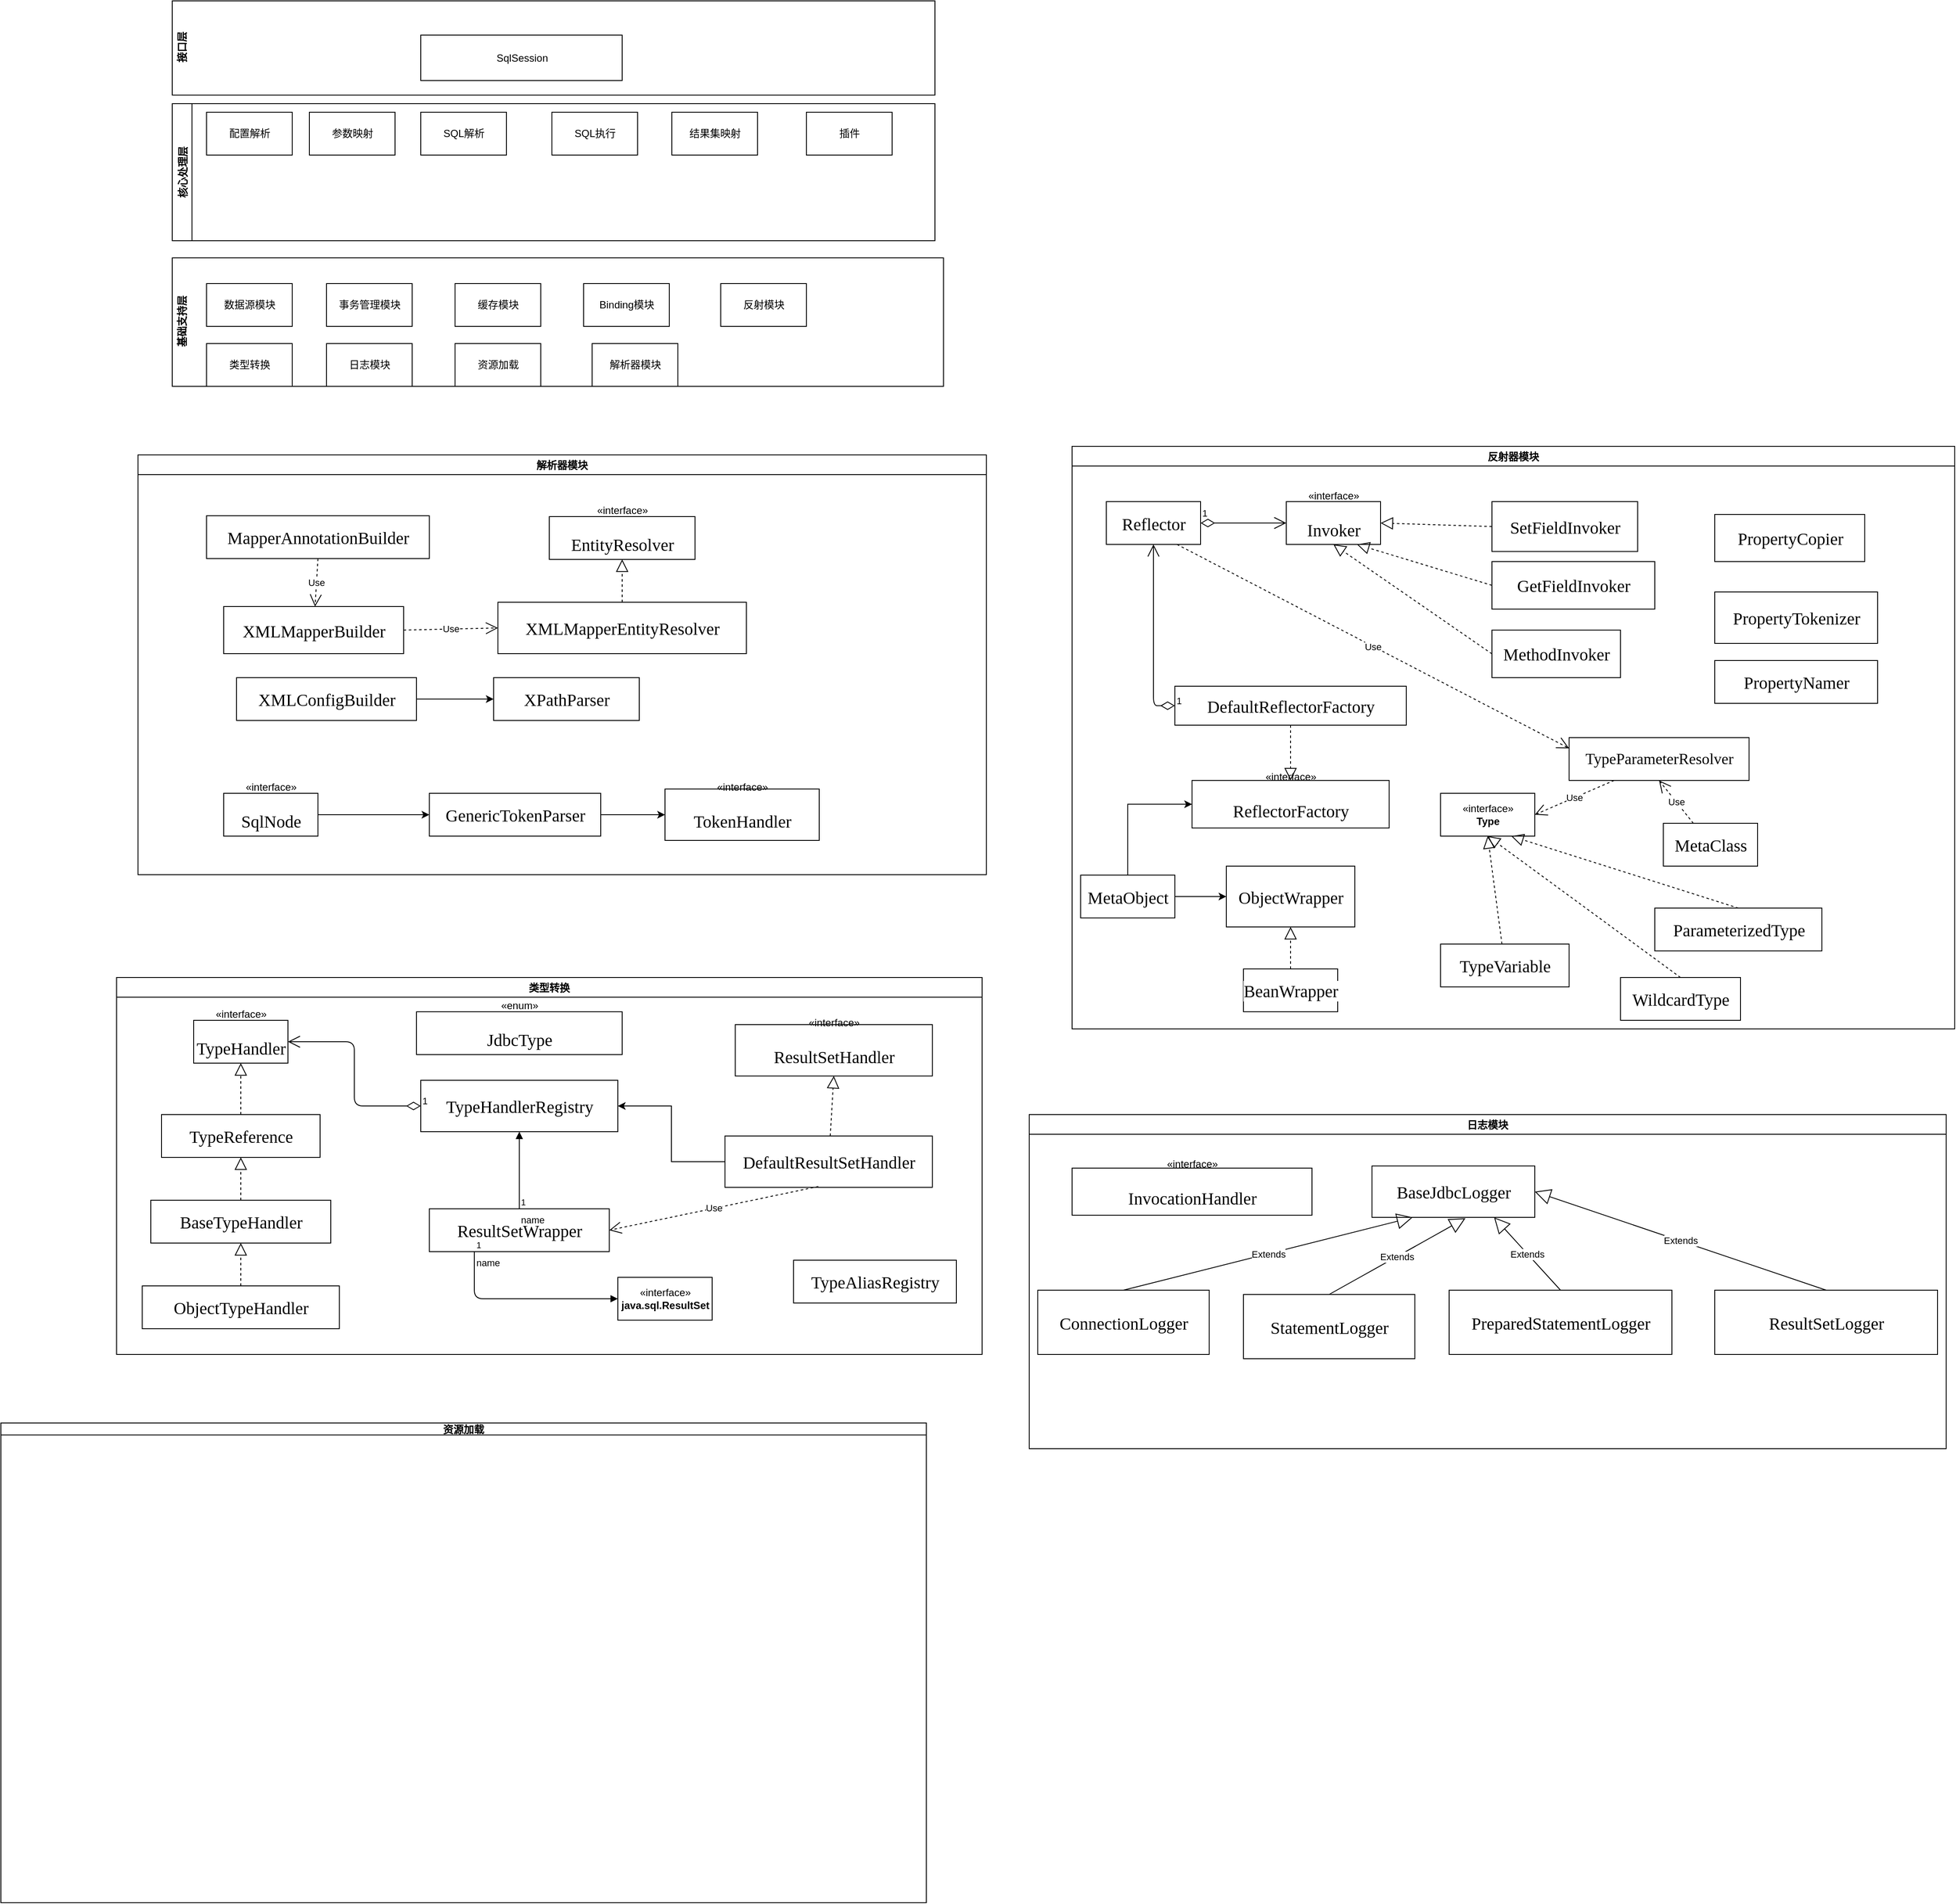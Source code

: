 <mxfile version="12.5.1" type="github">
  <diagram id="NqdyVlGYuGU1DPlqcApG" name="Page-1">
    <mxGraphModel dx="3201" dy="1089" grid="1" gridSize="10" guides="1" tooltips="1" connect="1" arrows="1" fold="1" page="1" pageScale="1" pageWidth="827" pageHeight="1169" math="0" shadow="0">
      <root>
        <mxCell id="0"/>
        <mxCell id="1" parent="0"/>
        <mxCell id="Ca9ZKJGd3RS6ejhv2K8J-3" value="接口层" style="swimlane;html=1;horizontal=0;swimlaneLine=0;" vertex="1" parent="1">
          <mxGeometry y="20" width="890" height="110" as="geometry"/>
        </mxCell>
        <mxCell id="Ca9ZKJGd3RS6ejhv2K8J-18" value="SqlSession" style="html=1;dashed=0;whitespace=wrap;" vertex="1" parent="Ca9ZKJGd3RS6ejhv2K8J-3">
          <mxGeometry x="290" y="40" width="235" height="53" as="geometry"/>
        </mxCell>
        <mxCell id="Ca9ZKJGd3RS6ejhv2K8J-6" value="基础支持层" style="swimlane;html=1;horizontal=0;swimlaneLine=0;startSize=23;" vertex="1" parent="1">
          <mxGeometry y="320" width="900" height="150" as="geometry"/>
        </mxCell>
        <mxCell id="Ca9ZKJGd3RS6ejhv2K8J-19" value="数据源模块" style="html=1;dashed=0;whitespace=wrap;" vertex="1" parent="Ca9ZKJGd3RS6ejhv2K8J-6">
          <mxGeometry x="40" y="30" width="100" height="50" as="geometry"/>
        </mxCell>
        <mxCell id="Ca9ZKJGd3RS6ejhv2K8J-20" value="事务管理模块" style="html=1;dashed=0;whitespace=wrap;" vertex="1" parent="Ca9ZKJGd3RS6ejhv2K8J-6">
          <mxGeometry x="180" y="30" width="100" height="50" as="geometry"/>
        </mxCell>
        <mxCell id="Ca9ZKJGd3RS6ejhv2K8J-21" value="缓存模块" style="html=1;dashed=0;whitespace=wrap;" vertex="1" parent="Ca9ZKJGd3RS6ejhv2K8J-6">
          <mxGeometry x="330" y="30" width="100" height="50" as="geometry"/>
        </mxCell>
        <mxCell id="Ca9ZKJGd3RS6ejhv2K8J-22" value="Binding模块" style="html=1;dashed=0;whitespace=wrap;" vertex="1" parent="Ca9ZKJGd3RS6ejhv2K8J-6">
          <mxGeometry x="480" y="30" width="100" height="50" as="geometry"/>
        </mxCell>
        <mxCell id="Ca9ZKJGd3RS6ejhv2K8J-23" value="反射模块" style="html=1;dashed=0;whitespace=wrap;" vertex="1" parent="Ca9ZKJGd3RS6ejhv2K8J-6">
          <mxGeometry x="640" y="30" width="100" height="50" as="geometry"/>
        </mxCell>
        <mxCell id="Ca9ZKJGd3RS6ejhv2K8J-24" value="类型转换" style="html=1;dashed=0;whitespace=wrap;" vertex="1" parent="Ca9ZKJGd3RS6ejhv2K8J-6">
          <mxGeometry x="40" y="100" width="100" height="50" as="geometry"/>
        </mxCell>
        <mxCell id="Ca9ZKJGd3RS6ejhv2K8J-25" value="日志模块" style="html=1;dashed=0;whitespace=wrap;" vertex="1" parent="Ca9ZKJGd3RS6ejhv2K8J-6">
          <mxGeometry x="180" y="100" width="100" height="50" as="geometry"/>
        </mxCell>
        <mxCell id="Ca9ZKJGd3RS6ejhv2K8J-26" value="资源加载" style="html=1;dashed=0;whitespace=wrap;" vertex="1" parent="Ca9ZKJGd3RS6ejhv2K8J-6">
          <mxGeometry x="330" y="100" width="100" height="50" as="geometry"/>
        </mxCell>
        <mxCell id="Ca9ZKJGd3RS6ejhv2K8J-27" value="解析器模块" style="html=1;dashed=0;whitespace=wrap;" vertex="1" parent="Ca9ZKJGd3RS6ejhv2K8J-6">
          <mxGeometry x="490" y="100" width="100" height="50" as="geometry"/>
        </mxCell>
        <mxCell id="Ca9ZKJGd3RS6ejhv2K8J-4" value="核心处理层" style="swimlane;startSize=23;horizontal=0;" vertex="1" parent="1">
          <mxGeometry y="140" width="890" height="160" as="geometry"/>
        </mxCell>
        <mxCell id="Ca9ZKJGd3RS6ejhv2K8J-10" value="配置解析" style="html=1;dashed=0;whitespace=wrap;" vertex="1" parent="Ca9ZKJGd3RS6ejhv2K8J-4">
          <mxGeometry x="40" y="10" width="100" height="50" as="geometry"/>
        </mxCell>
        <mxCell id="Ca9ZKJGd3RS6ejhv2K8J-11" value="参数映射" style="html=1;dashed=0;whitespace=wrap;" vertex="1" parent="Ca9ZKJGd3RS6ejhv2K8J-4">
          <mxGeometry x="160" y="10" width="100" height="50" as="geometry"/>
        </mxCell>
        <mxCell id="Ca9ZKJGd3RS6ejhv2K8J-14" value="SQL解析" style="html=1;dashed=0;whitespace=wrap;" vertex="1" parent="Ca9ZKJGd3RS6ejhv2K8J-4">
          <mxGeometry x="290" y="10" width="100" height="50" as="geometry"/>
        </mxCell>
        <mxCell id="Ca9ZKJGd3RS6ejhv2K8J-15" value="SQL执行" style="html=1;dashed=0;whitespace=wrap;" vertex="1" parent="Ca9ZKJGd3RS6ejhv2K8J-4">
          <mxGeometry x="443" y="10" width="100" height="50" as="geometry"/>
        </mxCell>
        <mxCell id="Ca9ZKJGd3RS6ejhv2K8J-16" value="结果集映射" style="html=1;dashed=0;whitespace=wrap;" vertex="1" parent="Ca9ZKJGd3RS6ejhv2K8J-4">
          <mxGeometry x="583" y="10" width="100" height="50" as="geometry"/>
        </mxCell>
        <mxCell id="Ca9ZKJGd3RS6ejhv2K8J-17" value="插件" style="html=1;dashed=0;whitespace=wrap;" vertex="1" parent="Ca9ZKJGd3RS6ejhv2K8J-4">
          <mxGeometry x="740" y="10" width="100" height="50" as="geometry"/>
        </mxCell>
        <mxCell id="Ca9ZKJGd3RS6ejhv2K8J-35" value="解析器模块" style="swimlane;" vertex="1" parent="1">
          <mxGeometry x="-40" y="550" width="990" height="490" as="geometry"/>
        </mxCell>
        <mxCell id="Ca9ZKJGd3RS6ejhv2K8J-28" value="&lt;pre style=&quot;background-color: rgb(255 , 255 , 255) ; font-family: &amp;#34;consolas&amp;#34; ; font-size: 15pt&quot;&gt;XMLMapperEntityResolver&lt;/pre&gt;" style="html=1;" vertex="1" parent="Ca9ZKJGd3RS6ejhv2K8J-35">
          <mxGeometry x="420" y="172" width="290" height="60" as="geometry"/>
        </mxCell>
        <mxCell id="Ca9ZKJGd3RS6ejhv2K8J-29" value="«interface»&lt;br&gt;&lt;pre style=&quot;background-color: rgb(255 , 255 , 255) ; font-family: &amp;#34;consolas&amp;#34; ; font-size: 15pt&quot;&gt;EntityResolver&lt;/pre&gt;" style="html=1;" vertex="1" parent="Ca9ZKJGd3RS6ejhv2K8J-35">
          <mxGeometry x="480" y="72" width="170" height="50" as="geometry"/>
        </mxCell>
        <mxCell id="Ca9ZKJGd3RS6ejhv2K8J-30" value="" style="endArrow=block;dashed=1;endFill=0;endSize=12;html=1;entryX=0.5;entryY=1;entryDx=0;entryDy=0;" edge="1" parent="Ca9ZKJGd3RS6ejhv2K8J-35" source="Ca9ZKJGd3RS6ejhv2K8J-28" target="Ca9ZKJGd3RS6ejhv2K8J-29">
          <mxGeometry width="160" relative="1" as="geometry">
            <mxPoint x="340" y="312" as="sourcePoint"/>
            <mxPoint x="500" y="312" as="targetPoint"/>
          </mxGeometry>
        </mxCell>
        <mxCell id="Ca9ZKJGd3RS6ejhv2K8J-31" value="&lt;pre style=&quot;background-color: rgb(255 , 255 , 255) ; font-family: &amp;#34;consolas&amp;#34; ; font-size: 15pt&quot;&gt;XMLMapperBuilder&lt;/pre&gt;" style="html=1;" vertex="1" parent="Ca9ZKJGd3RS6ejhv2K8J-35">
          <mxGeometry x="100" y="177" width="210" height="55" as="geometry"/>
        </mxCell>
        <mxCell id="Ca9ZKJGd3RS6ejhv2K8J-32" value="Use" style="endArrow=open;endSize=12;dashed=1;html=1;entryX=0;entryY=0.5;entryDx=0;entryDy=0;exitX=1;exitY=0.5;exitDx=0;exitDy=0;" edge="1" parent="Ca9ZKJGd3RS6ejhv2K8J-35" source="Ca9ZKJGd3RS6ejhv2K8J-31" target="Ca9ZKJGd3RS6ejhv2K8J-28">
          <mxGeometry width="160" relative="1" as="geometry">
            <mxPoint x="310" y="322" as="sourcePoint"/>
            <mxPoint x="470" y="322" as="targetPoint"/>
          </mxGeometry>
        </mxCell>
        <mxCell id="Ca9ZKJGd3RS6ejhv2K8J-33" value="&lt;pre style=&quot;background-color: rgb(255 , 255 , 255) ; font-family: &amp;#34;consolas&amp;#34; ; font-size: 15pt&quot;&gt;MapperAnnotationBuilder&lt;/pre&gt;" style="html=1;" vertex="1" parent="Ca9ZKJGd3RS6ejhv2K8J-35">
          <mxGeometry x="80" y="71" width="260" height="50" as="geometry"/>
        </mxCell>
        <mxCell id="Ca9ZKJGd3RS6ejhv2K8J-34" value="Use" style="endArrow=open;endSize=12;dashed=1;html=1;exitX=0.5;exitY=1;exitDx=0;exitDy=0;" edge="1" parent="Ca9ZKJGd3RS6ejhv2K8J-35" source="Ca9ZKJGd3RS6ejhv2K8J-33" target="Ca9ZKJGd3RS6ejhv2K8J-31">
          <mxGeometry width="160" relative="1" as="geometry">
            <mxPoint x="-30" y="322" as="sourcePoint"/>
            <mxPoint x="130" y="322" as="targetPoint"/>
          </mxGeometry>
        </mxCell>
        <mxCell id="Ca9ZKJGd3RS6ejhv2K8J-39" style="edgeStyle=orthogonalEdgeStyle;rounded=0;orthogonalLoop=1;jettySize=auto;html=1;exitX=1;exitY=0.5;exitDx=0;exitDy=0;" edge="1" parent="Ca9ZKJGd3RS6ejhv2K8J-35" source="Ca9ZKJGd3RS6ejhv2K8J-36" target="Ca9ZKJGd3RS6ejhv2K8J-38">
          <mxGeometry relative="1" as="geometry"/>
        </mxCell>
        <mxCell id="Ca9ZKJGd3RS6ejhv2K8J-36" value="&lt;pre style=&quot;background-color: rgb(255 , 255 , 255) ; font-family: &amp;#34;consolas&amp;#34; ; font-size: 15pt&quot;&gt;XMLConfigBuilder&lt;/pre&gt;" style="html=1;" vertex="1" parent="Ca9ZKJGd3RS6ejhv2K8J-35">
          <mxGeometry x="115" y="260" width="210" height="50" as="geometry"/>
        </mxCell>
        <mxCell id="Ca9ZKJGd3RS6ejhv2K8J-38" value="&lt;pre style=&quot;background-color: rgb(255 , 255 , 255) ; font-family: &amp;#34;consolas&amp;#34; ; font-size: 15pt&quot;&gt;XPathParser&lt;/pre&gt;" style="html=1;" vertex="1" parent="Ca9ZKJGd3RS6ejhv2K8J-35">
          <mxGeometry x="415" y="260" width="170" height="50" as="geometry"/>
        </mxCell>
        <mxCell id="Ca9ZKJGd3RS6ejhv2K8J-40" value="«interface»&lt;br&gt;&lt;pre style=&quot;background-color: rgb(255 , 255 , 255) ; font-family: &amp;#34;consolas&amp;#34; ; font-size: 15pt&quot;&gt;TokenHandler&lt;/pre&gt;" style="html=1;" vertex="1" parent="Ca9ZKJGd3RS6ejhv2K8J-35">
          <mxGeometry x="615" y="390" width="180" height="60" as="geometry"/>
        </mxCell>
        <mxCell id="Ca9ZKJGd3RS6ejhv2K8J-42" style="edgeStyle=orthogonalEdgeStyle;rounded=0;orthogonalLoop=1;jettySize=auto;html=1;exitX=1;exitY=0.5;exitDx=0;exitDy=0;" edge="1" parent="Ca9ZKJGd3RS6ejhv2K8J-35" source="Ca9ZKJGd3RS6ejhv2K8J-41" target="Ca9ZKJGd3RS6ejhv2K8J-40">
          <mxGeometry relative="1" as="geometry"/>
        </mxCell>
        <mxCell id="Ca9ZKJGd3RS6ejhv2K8J-41" value="&lt;pre style=&quot;background-color: rgb(255 , 255 , 255) ; font-family: &amp;#34;consolas&amp;#34; ; font-size: 15pt&quot;&gt;GenericTokenParser&lt;/pre&gt;" style="html=1;" vertex="1" parent="Ca9ZKJGd3RS6ejhv2K8J-35">
          <mxGeometry x="340" y="395" width="200" height="50" as="geometry"/>
        </mxCell>
        <mxCell id="Ca9ZKJGd3RS6ejhv2K8J-46" style="edgeStyle=orthogonalEdgeStyle;rounded=0;orthogonalLoop=1;jettySize=auto;html=1;entryX=0;entryY=0.5;entryDx=0;entryDy=0;" edge="1" parent="Ca9ZKJGd3RS6ejhv2K8J-35" source="Ca9ZKJGd3RS6ejhv2K8J-43" target="Ca9ZKJGd3RS6ejhv2K8J-41">
          <mxGeometry relative="1" as="geometry"/>
        </mxCell>
        <mxCell id="Ca9ZKJGd3RS6ejhv2K8J-43" value="«interface»&lt;br&gt;&lt;pre style=&quot;background-color: rgb(255 , 255 , 255) ; font-family: &amp;#34;consolas&amp;#34; ; font-size: 15pt&quot;&gt;SqlNode&lt;/pre&gt;" style="html=1;" vertex="1" parent="Ca9ZKJGd3RS6ejhv2K8J-35">
          <mxGeometry x="100" y="395" width="110" height="50" as="geometry"/>
        </mxCell>
        <mxCell id="Ca9ZKJGd3RS6ejhv2K8J-47" value="反射器模块" style="swimlane;" vertex="1" parent="1">
          <mxGeometry x="1050" y="540" width="1030" height="680" as="geometry"/>
        </mxCell>
        <mxCell id="Ca9ZKJGd3RS6ejhv2K8J-48" value="&lt;pre style=&quot;background-color: rgb(255 , 255 , 255) ; font-family: &amp;#34;consolas&amp;#34; ; font-size: 15pt&quot;&gt;Reflector&lt;/pre&gt;" style="html=1;" vertex="1" parent="Ca9ZKJGd3RS6ejhv2K8J-47">
          <mxGeometry x="40" y="64.5" width="110" height="50" as="geometry"/>
        </mxCell>
        <mxCell id="Ca9ZKJGd3RS6ejhv2K8J-49" value="«interface»&lt;br&gt;&lt;pre style=&quot;background-color: rgb(255 , 255 , 255) ; font-family: &amp;#34;consolas&amp;#34; ; font-size: 15pt&quot;&gt;Invoker&lt;/pre&gt;" style="html=1;" vertex="1" parent="Ca9ZKJGd3RS6ejhv2K8J-47">
          <mxGeometry x="250" y="64.5" width="110" height="50" as="geometry"/>
        </mxCell>
        <mxCell id="Ca9ZKJGd3RS6ejhv2K8J-50" value="1" style="endArrow=open;html=1;endSize=12;startArrow=diamondThin;startSize=14;startFill=0;edgeStyle=orthogonalEdgeStyle;align=left;verticalAlign=bottom;exitX=1;exitY=0.5;exitDx=0;exitDy=0;entryX=0;entryY=0.5;entryDx=0;entryDy=0;" edge="1" parent="Ca9ZKJGd3RS6ejhv2K8J-47" source="Ca9ZKJGd3RS6ejhv2K8J-48" target="Ca9ZKJGd3RS6ejhv2K8J-49">
          <mxGeometry x="-1" y="3" relative="1" as="geometry">
            <mxPoint x="120" y="194.5" as="sourcePoint"/>
            <mxPoint x="280" y="194.5" as="targetPoint"/>
          </mxGeometry>
        </mxCell>
        <mxCell id="Ca9ZKJGd3RS6ejhv2K8J-51" value="&lt;pre style=&quot;background-color: rgb(255 , 255 , 255) ; font-family: &amp;#34;consolas&amp;#34; ; font-size: 15pt&quot;&gt;MethodInvoker&lt;/pre&gt;" style="html=1;" vertex="1" parent="Ca9ZKJGd3RS6ejhv2K8J-47">
          <mxGeometry x="490" y="214.5" width="150" height="55.5" as="geometry"/>
        </mxCell>
        <mxCell id="Ca9ZKJGd3RS6ejhv2K8J-52" value="&lt;pre style=&quot;background-color: rgb(255 , 255 , 255) ; font-family: &amp;#34;consolas&amp;#34; ; font-size: 15pt&quot;&gt;GetFieldInvoker&lt;/pre&gt;" style="html=1;" vertex="1" parent="Ca9ZKJGd3RS6ejhv2K8J-47">
          <mxGeometry x="490" y="134.5" width="190" height="55.5" as="geometry"/>
        </mxCell>
        <mxCell id="Ca9ZKJGd3RS6ejhv2K8J-53" value="" style="endArrow=block;dashed=1;endFill=0;endSize=12;html=1;entryX=0.5;entryY=1;entryDx=0;entryDy=0;exitX=0;exitY=0.5;exitDx=0;exitDy=0;" edge="1" parent="Ca9ZKJGd3RS6ejhv2K8J-47" source="Ca9ZKJGd3RS6ejhv2K8J-51" target="Ca9ZKJGd3RS6ejhv2K8J-49">
          <mxGeometry width="160" relative="1" as="geometry">
            <mxPoint x="90" y="274.5" as="sourcePoint"/>
            <mxPoint x="250" y="274.5" as="targetPoint"/>
          </mxGeometry>
        </mxCell>
        <mxCell id="Ca9ZKJGd3RS6ejhv2K8J-55" value="&lt;pre style=&quot;background-color: rgb(255 , 255 , 255) ; font-family: &amp;#34;consolas&amp;#34; ; font-size: 15pt&quot;&gt;&lt;pre style=&quot;font-family: &amp;#34;consolas&amp;#34; ; font-size: 15pt&quot;&gt;SetFieldInvoker&lt;/pre&gt;&lt;/pre&gt;" style="html=1;" vertex="1" parent="Ca9ZKJGd3RS6ejhv2K8J-47">
          <mxGeometry x="490" y="64.5" width="170" height="58.25" as="geometry"/>
        </mxCell>
        <mxCell id="Ca9ZKJGd3RS6ejhv2K8J-57" value="" style="endArrow=block;dashed=1;endFill=0;endSize=12;html=1;entryX=1;entryY=0.5;entryDx=0;entryDy=0;exitX=0;exitY=0.5;exitDx=0;exitDy=0;" edge="1" parent="Ca9ZKJGd3RS6ejhv2K8J-47" source="Ca9ZKJGd3RS6ejhv2K8J-55" target="Ca9ZKJGd3RS6ejhv2K8J-49">
          <mxGeometry width="160" relative="1" as="geometry">
            <mxPoint x="150" y="364.5" as="sourcePoint"/>
            <mxPoint x="310" y="364.5" as="targetPoint"/>
          </mxGeometry>
        </mxCell>
        <mxCell id="Ca9ZKJGd3RS6ejhv2K8J-58" value="" style="endArrow=block;dashed=1;endFill=0;endSize=12;html=1;entryX=0.75;entryY=1;entryDx=0;entryDy=0;exitX=0;exitY=0.5;exitDx=0;exitDy=0;" edge="1" parent="Ca9ZKJGd3RS6ejhv2K8J-47" source="Ca9ZKJGd3RS6ejhv2K8J-52" target="Ca9ZKJGd3RS6ejhv2K8J-49">
          <mxGeometry width="160" relative="1" as="geometry">
            <mxPoint x="360" y="324.5" as="sourcePoint"/>
            <mxPoint x="520" y="324.5" as="targetPoint"/>
          </mxGeometry>
        </mxCell>
        <mxCell id="Ca9ZKJGd3RS6ejhv2K8J-60" value="«interface»&lt;br&gt;&lt;pre style=&quot;background-color: rgb(255 , 255 , 255) ; font-family: &amp;#34;consolas&amp;#34; ; font-size: 15pt&quot;&gt;ReflectorFactory&lt;/pre&gt;" style="html=1;" vertex="1" parent="Ca9ZKJGd3RS6ejhv2K8J-47">
          <mxGeometry x="140" y="390" width="230" height="55.5" as="geometry"/>
        </mxCell>
        <mxCell id="Ca9ZKJGd3RS6ejhv2K8J-59" value="&lt;pre style=&quot;background-color: rgb(255 , 255 , 255) ; font-family: &amp;#34;consolas&amp;#34; ; font-size: 15pt&quot;&gt;DefaultReflectorFactory&lt;/pre&gt;" style="html=1;" vertex="1" parent="Ca9ZKJGd3RS6ejhv2K8J-47">
          <mxGeometry x="120" y="280" width="270" height="45.5" as="geometry"/>
        </mxCell>
        <mxCell id="Ca9ZKJGd3RS6ejhv2K8J-61" value="" style="endArrow=block;dashed=1;endFill=0;endSize=12;html=1;entryX=0.5;entryY=0;entryDx=0;entryDy=0;" edge="1" parent="Ca9ZKJGd3RS6ejhv2K8J-47" source="Ca9ZKJGd3RS6ejhv2K8J-59" target="Ca9ZKJGd3RS6ejhv2K8J-60">
          <mxGeometry width="160" relative="1" as="geometry">
            <mxPoint x="205" y="520" as="sourcePoint"/>
            <mxPoint x="255" y="390" as="targetPoint"/>
          </mxGeometry>
        </mxCell>
        <mxCell id="Ca9ZKJGd3RS6ejhv2K8J-64" value="&lt;pre style=&quot;background-color: rgb(255 , 255 , 255) ; font-family: &amp;#34;consolas&amp;#34; ; font-size: 13.5pt&quot;&gt;TypeParameterResolver&lt;/pre&gt;" style="html=1;" vertex="1" parent="Ca9ZKJGd3RS6ejhv2K8J-47">
          <mxGeometry x="580" y="340" width="210" height="50" as="geometry"/>
        </mxCell>
        <mxCell id="Ca9ZKJGd3RS6ejhv2K8J-65" value="&lt;pre style=&quot;background-color: rgb(255 , 255 , 255) ; font-family: &amp;#34;consolas&amp;#34; ; font-size: 15pt&quot;&gt;MetaClass&lt;/pre&gt;" style="html=1;" vertex="1" parent="Ca9ZKJGd3RS6ejhv2K8J-47">
          <mxGeometry x="690" y="440" width="110" height="50" as="geometry"/>
        </mxCell>
        <mxCell id="Ca9ZKJGd3RS6ejhv2K8J-66" value="Use" style="endArrow=open;endSize=12;dashed=1;html=1;entryX=0.5;entryY=1;entryDx=0;entryDy=0;" edge="1" parent="Ca9ZKJGd3RS6ejhv2K8J-47" source="Ca9ZKJGd3RS6ejhv2K8J-65" target="Ca9ZKJGd3RS6ejhv2K8J-64">
          <mxGeometry width="160" relative="1" as="geometry">
            <mxPoint x="410" y="590" as="sourcePoint"/>
            <mxPoint x="570" y="590" as="targetPoint"/>
          </mxGeometry>
        </mxCell>
        <mxCell id="Ca9ZKJGd3RS6ejhv2K8J-68" value="Use" style="endArrow=open;endSize=12;dashed=1;html=1;exitX=0.75;exitY=1;exitDx=0;exitDy=0;entryX=0;entryY=0.25;entryDx=0;entryDy=0;" edge="1" parent="Ca9ZKJGd3RS6ejhv2K8J-47" source="Ca9ZKJGd3RS6ejhv2K8J-48" target="Ca9ZKJGd3RS6ejhv2K8J-64">
          <mxGeometry width="160" relative="1" as="geometry">
            <mxPoint x="180" y="210" as="sourcePoint"/>
            <mxPoint x="340" y="210" as="targetPoint"/>
          </mxGeometry>
        </mxCell>
        <mxCell id="Ca9ZKJGd3RS6ejhv2K8J-69" value="1" style="endArrow=open;html=1;endSize=12;startArrow=diamondThin;startSize=14;startFill=0;edgeStyle=orthogonalEdgeStyle;align=left;verticalAlign=bottom;exitX=0;exitY=0.5;exitDx=0;exitDy=0;" edge="1" parent="Ca9ZKJGd3RS6ejhv2K8J-47" source="Ca9ZKJGd3RS6ejhv2K8J-59" target="Ca9ZKJGd3RS6ejhv2K8J-48">
          <mxGeometry x="-1" y="3" relative="1" as="geometry">
            <mxPoint x="10" y="490" as="sourcePoint"/>
            <mxPoint x="170" y="490" as="targetPoint"/>
          </mxGeometry>
        </mxCell>
        <mxCell id="Ca9ZKJGd3RS6ejhv2K8J-71" value="«interface»&lt;br&gt;&lt;b&gt;Type&lt;/b&gt;" style="html=1;" vertex="1" parent="Ca9ZKJGd3RS6ejhv2K8J-47">
          <mxGeometry x="430" y="405" width="110" height="50" as="geometry"/>
        </mxCell>
        <mxCell id="Ca9ZKJGd3RS6ejhv2K8J-72" value="&lt;pre style=&quot;background-color: rgb(255 , 255 , 255) ; font-family: &amp;#34;consolas&amp;#34; ; font-size: 15pt&quot;&gt;WildcardType&lt;/pre&gt;" style="html=1;" vertex="1" parent="Ca9ZKJGd3RS6ejhv2K8J-47">
          <mxGeometry x="640" y="620" width="140" height="50" as="geometry"/>
        </mxCell>
        <mxCell id="Ca9ZKJGd3RS6ejhv2K8J-73" value="&lt;pre style=&quot;background-color: rgb(255 , 255 , 255) ; font-family: &amp;#34;consolas&amp;#34; ; font-size: 15pt&quot;&gt;TypeVariable&lt;/pre&gt;" style="html=1;" vertex="1" parent="Ca9ZKJGd3RS6ejhv2K8J-47">
          <mxGeometry x="430" y="581" width="150" height="50" as="geometry"/>
        </mxCell>
        <mxCell id="Ca9ZKJGd3RS6ejhv2K8J-74" value="&lt;pre style=&quot;background-color: rgb(255 , 255 , 255) ; font-family: &amp;#34;consolas&amp;#34; ; font-size: 15pt&quot;&gt;&lt;pre style=&quot;font-family: &amp;#34;consolas&amp;#34; ; font-size: 15pt&quot;&gt;ParameterizedType&lt;/pre&gt;&lt;/pre&gt;" style="html=1;" vertex="1" parent="Ca9ZKJGd3RS6ejhv2K8J-47">
          <mxGeometry x="680" y="539" width="195" height="50" as="geometry"/>
        </mxCell>
        <mxCell id="Ca9ZKJGd3RS6ejhv2K8J-75" value="" style="endArrow=block;dashed=1;endFill=0;endSize=12;html=1;entryX=0.5;entryY=1;entryDx=0;entryDy=0;exitX=0.5;exitY=0;exitDx=0;exitDy=0;" edge="1" parent="Ca9ZKJGd3RS6ejhv2K8J-47" source="Ca9ZKJGd3RS6ejhv2K8J-72" target="Ca9ZKJGd3RS6ejhv2K8J-71">
          <mxGeometry width="160" relative="1" as="geometry">
            <mxPoint x="110" y="640" as="sourcePoint"/>
            <mxPoint x="270" y="640" as="targetPoint"/>
          </mxGeometry>
        </mxCell>
        <mxCell id="Ca9ZKJGd3RS6ejhv2K8J-76" value="" style="endArrow=block;dashed=1;endFill=0;endSize=12;html=1;entryX=0.5;entryY=1;entryDx=0;entryDy=0;" edge="1" parent="Ca9ZKJGd3RS6ejhv2K8J-47" source="Ca9ZKJGd3RS6ejhv2K8J-73" target="Ca9ZKJGd3RS6ejhv2K8J-71">
          <mxGeometry width="160" relative="1" as="geometry">
            <mxPoint x="120" y="700" as="sourcePoint"/>
            <mxPoint x="280" y="700" as="targetPoint"/>
          </mxGeometry>
        </mxCell>
        <mxCell id="Ca9ZKJGd3RS6ejhv2K8J-77" value="" style="endArrow=block;dashed=1;endFill=0;endSize=12;html=1;entryX=0.75;entryY=1;entryDx=0;entryDy=0;exitX=0.5;exitY=0;exitDx=0;exitDy=0;" edge="1" parent="Ca9ZKJGd3RS6ejhv2K8J-47" source="Ca9ZKJGd3RS6ejhv2K8J-74" target="Ca9ZKJGd3RS6ejhv2K8J-71">
          <mxGeometry width="160" relative="1" as="geometry">
            <mxPoint x="500" y="700" as="sourcePoint"/>
            <mxPoint x="660" y="700" as="targetPoint"/>
          </mxGeometry>
        </mxCell>
        <mxCell id="Ca9ZKJGd3RS6ejhv2K8J-79" value="Use" style="endArrow=open;endSize=12;dashed=1;html=1;entryX=1;entryY=0.5;entryDx=0;entryDy=0;exitX=0.25;exitY=1;exitDx=0;exitDy=0;" edge="1" parent="Ca9ZKJGd3RS6ejhv2K8J-47" source="Ca9ZKJGd3RS6ejhv2K8J-64" target="Ca9ZKJGd3RS6ejhv2K8J-71">
          <mxGeometry width="160" relative="1" as="geometry">
            <mxPoint x="390" y="620" as="sourcePoint"/>
            <mxPoint x="550" y="620" as="targetPoint"/>
          </mxGeometry>
        </mxCell>
        <mxCell id="Ca9ZKJGd3RS6ejhv2K8J-81" value="&lt;pre style=&quot;background-color: rgb(255 , 255 , 255) ; font-family: &amp;#34;consolas&amp;#34; ; font-size: 15pt&quot;&gt;ObjectWrapper&lt;/pre&gt;" style="html=1;" vertex="1" parent="Ca9ZKJGd3RS6ejhv2K8J-47">
          <mxGeometry x="180" y="490" width="150" height="71" as="geometry"/>
        </mxCell>
        <mxCell id="Ca9ZKJGd3RS6ejhv2K8J-84" style="edgeStyle=orthogonalEdgeStyle;rounded=0;orthogonalLoop=1;jettySize=auto;html=1;exitX=0.5;exitY=0;exitDx=0;exitDy=0;entryX=0;entryY=0.5;entryDx=0;entryDy=0;" edge="1" parent="Ca9ZKJGd3RS6ejhv2K8J-47" source="Ca9ZKJGd3RS6ejhv2K8J-80" target="Ca9ZKJGd3RS6ejhv2K8J-60">
          <mxGeometry relative="1" as="geometry"/>
        </mxCell>
        <mxCell id="Ca9ZKJGd3RS6ejhv2K8J-85" style="edgeStyle=orthogonalEdgeStyle;rounded=0;orthogonalLoop=1;jettySize=auto;html=1;exitX=1;exitY=0.5;exitDx=0;exitDy=0;" edge="1" parent="Ca9ZKJGd3RS6ejhv2K8J-47" source="Ca9ZKJGd3RS6ejhv2K8J-80" target="Ca9ZKJGd3RS6ejhv2K8J-81">
          <mxGeometry relative="1" as="geometry"/>
        </mxCell>
        <mxCell id="Ca9ZKJGd3RS6ejhv2K8J-80" value="&lt;pre style=&quot;background-color: rgb(255 , 255 , 255) ; font-family: &amp;#34;consolas&amp;#34; ; font-size: 15pt&quot;&gt;MetaObject&lt;/pre&gt;" style="html=1;" vertex="1" parent="Ca9ZKJGd3RS6ejhv2K8J-47">
          <mxGeometry x="10" y="500.5" width="110" height="50" as="geometry"/>
        </mxCell>
        <mxCell id="Ca9ZKJGd3RS6ejhv2K8J-86" value="&lt;pre style=&quot;background-color: rgb(255 , 255 , 255) ; font-family: &amp;#34;consolas&amp;#34; ; font-size: 15pt&quot;&gt;BeanWrapper&lt;/pre&gt;" style="html=1;" vertex="1" parent="Ca9ZKJGd3RS6ejhv2K8J-47">
          <mxGeometry x="200" y="610" width="110" height="50" as="geometry"/>
        </mxCell>
        <mxCell id="Ca9ZKJGd3RS6ejhv2K8J-88" value="" style="endArrow=block;dashed=1;endFill=0;endSize=12;html=1;entryX=0.5;entryY=1;entryDx=0;entryDy=0;exitX=0.5;exitY=0;exitDx=0;exitDy=0;" edge="1" parent="Ca9ZKJGd3RS6ejhv2K8J-47" source="Ca9ZKJGd3RS6ejhv2K8J-86" target="Ca9ZKJGd3RS6ejhv2K8J-81">
          <mxGeometry width="160" relative="1" as="geometry">
            <mxPoint x="40" y="750" as="sourcePoint"/>
            <mxPoint x="200" y="750" as="targetPoint"/>
          </mxGeometry>
        </mxCell>
        <mxCell id="Ca9ZKJGd3RS6ejhv2K8J-89" value="&lt;pre style=&quot;background-color: rgb(255 , 255 , 255) ; font-family: &amp;#34;consolas&amp;#34; ; font-size: 15pt&quot;&gt;PropertyTokenizer&lt;/pre&gt;" style="html=1;" vertex="1" parent="Ca9ZKJGd3RS6ejhv2K8J-47">
          <mxGeometry x="750" y="170" width="190" height="60" as="geometry"/>
        </mxCell>
        <mxCell id="Ca9ZKJGd3RS6ejhv2K8J-90" value="&lt;pre style=&quot;background-color: rgb(255 , 255 , 255) ; font-family: &amp;#34;consolas&amp;#34; ; font-size: 15pt&quot;&gt;PropertyCopier&lt;/pre&gt;" style="html=1;" vertex="1" parent="Ca9ZKJGd3RS6ejhv2K8J-47">
          <mxGeometry x="750" y="79.5" width="175" height="55" as="geometry"/>
        </mxCell>
        <mxCell id="Ca9ZKJGd3RS6ejhv2K8J-91" value="&lt;pre style=&quot;background-color: rgb(255 , 255 , 255) ; font-family: &amp;#34;consolas&amp;#34; ; font-size: 15pt&quot;&gt;PropertyNamer&lt;/pre&gt;" style="html=1;" vertex="1" parent="Ca9ZKJGd3RS6ejhv2K8J-47">
          <mxGeometry x="750" y="250" width="190" height="50" as="geometry"/>
        </mxCell>
        <mxCell id="Ca9ZKJGd3RS6ejhv2K8J-92" value="类型转换" style="swimlane;" vertex="1" parent="1">
          <mxGeometry x="-65" y="1160" width="1010" height="440" as="geometry"/>
        </mxCell>
        <mxCell id="Ca9ZKJGd3RS6ejhv2K8J-93" value="«interface»&lt;br&gt;&lt;pre style=&quot;background-color: rgb(255 , 255 , 255) ; font-family: &amp;#34;consolas&amp;#34; ; font-size: 15pt&quot;&gt;TypeHandler&lt;/pre&gt;" style="html=1;" vertex="1" parent="Ca9ZKJGd3RS6ejhv2K8J-92">
          <mxGeometry x="90" y="50" width="110" height="50" as="geometry"/>
        </mxCell>
        <mxCell id="Ca9ZKJGd3RS6ejhv2K8J-95" value="«enum»&lt;br&gt;&lt;pre style=&quot;background-color: rgb(255 , 255 , 255) ; font-family: &amp;#34;consolas&amp;#34; ; font-size: 15pt&quot;&gt;&lt;pre style=&quot;font-family: &amp;#34;consolas&amp;#34; ; font-size: 15pt&quot;&gt;JdbcType&lt;/pre&gt;&lt;/pre&gt;" style="html=1;" vertex="1" parent="Ca9ZKJGd3RS6ejhv2K8J-92">
          <mxGeometry x="350" y="40" width="240" height="50" as="geometry"/>
        </mxCell>
        <mxCell id="Ca9ZKJGd3RS6ejhv2K8J-96" value="&lt;pre style=&quot;background-color: rgb(255 , 255 , 255) ; font-family: &amp;#34;consolas&amp;#34; ; font-size: 15pt&quot;&gt;&lt;pre style=&quot;font-family: &amp;#34;consolas&amp;#34; ; font-size: 15pt&quot;&gt;ObjectTypeHandler&lt;/pre&gt;&lt;/pre&gt;" style="html=1;" vertex="1" parent="Ca9ZKJGd3RS6ejhv2K8J-92">
          <mxGeometry x="30" y="360" width="230" height="50" as="geometry"/>
        </mxCell>
        <mxCell id="Ca9ZKJGd3RS6ejhv2K8J-97" value="&lt;pre style=&quot;background-color: rgb(255 , 255 , 255) ; font-family: &amp;#34;consolas&amp;#34; ; font-size: 15pt&quot;&gt;TypeReference&lt;/pre&gt;" style="html=1;" vertex="1" parent="Ca9ZKJGd3RS6ejhv2K8J-92">
          <mxGeometry x="52.5" y="160" width="185" height="50" as="geometry"/>
        </mxCell>
        <mxCell id="Ca9ZKJGd3RS6ejhv2K8J-98" value="" style="endArrow=block;dashed=1;endFill=0;endSize=12;html=1;entryX=0.5;entryY=1;entryDx=0;entryDy=0;" edge="1" parent="Ca9ZKJGd3RS6ejhv2K8J-92" source="Ca9ZKJGd3RS6ejhv2K8J-97" target="Ca9ZKJGd3RS6ejhv2K8J-93">
          <mxGeometry width="160" relative="1" as="geometry">
            <mxPoint y="400" as="sourcePoint"/>
            <mxPoint x="160" y="400" as="targetPoint"/>
          </mxGeometry>
        </mxCell>
        <mxCell id="Ca9ZKJGd3RS6ejhv2K8J-99" value="&lt;pre style=&quot;background-color: rgb(255 , 255 , 255) ; font-family: &amp;#34;consolas&amp;#34; ; font-size: 15pt&quot;&gt;BaseTypeHandler&lt;/pre&gt;" style="html=1;" vertex="1" parent="Ca9ZKJGd3RS6ejhv2K8J-92">
          <mxGeometry x="40" y="260" width="210" height="50" as="geometry"/>
        </mxCell>
        <mxCell id="Ca9ZKJGd3RS6ejhv2K8J-100" value="" style="endArrow=block;dashed=1;endFill=0;endSize=12;html=1;" edge="1" parent="Ca9ZKJGd3RS6ejhv2K8J-92" source="Ca9ZKJGd3RS6ejhv2K8J-99" target="Ca9ZKJGd3RS6ejhv2K8J-97">
          <mxGeometry width="160" relative="1" as="geometry">
            <mxPoint x="70" y="450" as="sourcePoint"/>
            <mxPoint x="230" y="450" as="targetPoint"/>
          </mxGeometry>
        </mxCell>
        <mxCell id="Ca9ZKJGd3RS6ejhv2K8J-101" value="" style="endArrow=block;dashed=1;endFill=0;endSize=12;html=1;entryX=0.5;entryY=1;entryDx=0;entryDy=0;" edge="1" parent="Ca9ZKJGd3RS6ejhv2K8J-92" source="Ca9ZKJGd3RS6ejhv2K8J-96" target="Ca9ZKJGd3RS6ejhv2K8J-99">
          <mxGeometry width="160" relative="1" as="geometry">
            <mxPoint x="410" y="400" as="sourcePoint"/>
            <mxPoint x="570" y="400" as="targetPoint"/>
          </mxGeometry>
        </mxCell>
        <mxCell id="Ca9ZKJGd3RS6ejhv2K8J-102" value="&lt;pre style=&quot;background-color: rgb(255 , 255 , 255) ; font-family: &amp;#34;consolas&amp;#34; ; font-size: 15pt&quot;&gt;ResultSetWrapper&lt;/pre&gt;" style="html=1;" vertex="1" parent="Ca9ZKJGd3RS6ejhv2K8J-92">
          <mxGeometry x="365" y="270" width="210" height="50" as="geometry"/>
        </mxCell>
        <mxCell id="Ca9ZKJGd3RS6ejhv2K8J-103" value="&lt;pre style=&quot;background-color: rgb(255 , 255 , 255) ; font-family: &amp;#34;consolas&amp;#34; ; font-size: 15pt&quot;&gt;TypeHandlerRegistry&lt;/pre&gt;" style="html=1;" vertex="1" parent="Ca9ZKJGd3RS6ejhv2K8J-92">
          <mxGeometry x="355" y="120" width="230" height="60" as="geometry"/>
        </mxCell>
        <mxCell id="Ca9ZKJGd3RS6ejhv2K8J-104" value="1" style="endArrow=open;html=1;endSize=12;startArrow=diamondThin;startSize=14;startFill=0;edgeStyle=orthogonalEdgeStyle;align=left;verticalAlign=bottom;entryX=1;entryY=0.5;entryDx=0;entryDy=0;" edge="1" parent="Ca9ZKJGd3RS6ejhv2K8J-92" source="Ca9ZKJGd3RS6ejhv2K8J-103" target="Ca9ZKJGd3RS6ejhv2K8J-93">
          <mxGeometry x="-1" y="3" relative="1" as="geometry">
            <mxPoint x="400" y="270" as="sourcePoint"/>
            <mxPoint x="560" y="270" as="targetPoint"/>
          </mxGeometry>
        </mxCell>
        <mxCell id="Ca9ZKJGd3RS6ejhv2K8J-105" value="«interface»&lt;br&gt;&lt;pre style=&quot;background-color: rgb(255 , 255 , 255) ; font-family: &amp;#34;consolas&amp;#34; ; font-size: 15pt&quot;&gt;ResultSetHandler&lt;/pre&gt;" style="html=1;" vertex="1" parent="Ca9ZKJGd3RS6ejhv2K8J-92">
          <mxGeometry x="722" y="55" width="230" height="60" as="geometry"/>
        </mxCell>
        <mxCell id="Ca9ZKJGd3RS6ejhv2K8J-108" style="edgeStyle=orthogonalEdgeStyle;rounded=0;orthogonalLoop=1;jettySize=auto;html=1;exitX=0;exitY=0.5;exitDx=0;exitDy=0;entryX=1;entryY=0.5;entryDx=0;entryDy=0;" edge="1" parent="Ca9ZKJGd3RS6ejhv2K8J-92" source="Ca9ZKJGd3RS6ejhv2K8J-106" target="Ca9ZKJGd3RS6ejhv2K8J-103">
          <mxGeometry relative="1" as="geometry"/>
        </mxCell>
        <mxCell id="Ca9ZKJGd3RS6ejhv2K8J-106" value="&lt;pre style=&quot;background-color: rgb(255 , 255 , 255) ; font-family: &amp;#34;consolas&amp;#34; ; font-size: 15pt&quot;&gt;DefaultResultSetHandler&lt;/pre&gt;" style="html=1;" vertex="1" parent="Ca9ZKJGd3RS6ejhv2K8J-92">
          <mxGeometry x="710" y="185" width="242" height="60" as="geometry"/>
        </mxCell>
        <mxCell id="Ca9ZKJGd3RS6ejhv2K8J-107" value="" style="endArrow=block;dashed=1;endFill=0;endSize=12;html=1;entryX=0.5;entryY=1;entryDx=0;entryDy=0;" edge="1" parent="Ca9ZKJGd3RS6ejhv2K8J-92" source="Ca9ZKJGd3RS6ejhv2K8J-106" target="Ca9ZKJGd3RS6ejhv2K8J-105">
          <mxGeometry width="160" relative="1" as="geometry">
            <mxPoint x="762" y="305" as="sourcePoint"/>
            <mxPoint x="922" y="305" as="targetPoint"/>
          </mxGeometry>
        </mxCell>
        <mxCell id="Ca9ZKJGd3RS6ejhv2K8J-109" value="Use" style="endArrow=open;endSize=12;dashed=1;html=1;exitX=0.45;exitY=0.983;exitDx=0;exitDy=0;exitPerimeter=0;entryX=1;entryY=0.5;entryDx=0;entryDy=0;" edge="1" parent="Ca9ZKJGd3RS6ejhv2K8J-92" source="Ca9ZKJGd3RS6ejhv2K8J-106" target="Ca9ZKJGd3RS6ejhv2K8J-102">
          <mxGeometry width="160" relative="1" as="geometry">
            <mxPoint x="750" y="370" as="sourcePoint"/>
            <mxPoint x="910" y="370" as="targetPoint"/>
          </mxGeometry>
        </mxCell>
        <mxCell id="Ca9ZKJGd3RS6ejhv2K8J-110" value="«interface»&lt;br&gt;&lt;b&gt;java.sql.ResultSet&lt;/b&gt;" style="html=1;" vertex="1" parent="Ca9ZKJGd3RS6ejhv2K8J-92">
          <mxGeometry x="585" y="350" width="110" height="50" as="geometry"/>
        </mxCell>
        <mxCell id="Ca9ZKJGd3RS6ejhv2K8J-111" value="name" style="endArrow=block;endFill=1;html=1;edgeStyle=orthogonalEdgeStyle;align=left;verticalAlign=top;exitX=0.25;exitY=1;exitDx=0;exitDy=0;entryX=0;entryY=0.5;entryDx=0;entryDy=0;" edge="1" parent="Ca9ZKJGd3RS6ejhv2K8J-92" source="Ca9ZKJGd3RS6ejhv2K8J-102" target="Ca9ZKJGd3RS6ejhv2K8J-110">
          <mxGeometry x="-1" relative="1" as="geometry">
            <mxPoint x="440" y="490" as="sourcePoint"/>
            <mxPoint x="600" y="490" as="targetPoint"/>
          </mxGeometry>
        </mxCell>
        <mxCell id="Ca9ZKJGd3RS6ejhv2K8J-112" value="1" style="resizable=0;html=1;align=left;verticalAlign=bottom;labelBackgroundColor=#ffffff;fontSize=10;" connectable="0" vertex="1" parent="Ca9ZKJGd3RS6ejhv2K8J-111">
          <mxGeometry x="-1" relative="1" as="geometry"/>
        </mxCell>
        <mxCell id="Ca9ZKJGd3RS6ejhv2K8J-113" value="name" style="endArrow=block;endFill=1;html=1;edgeStyle=orthogonalEdgeStyle;align=left;verticalAlign=top;exitX=0.5;exitY=0;exitDx=0;exitDy=0;" edge="1" parent="Ca9ZKJGd3RS6ejhv2K8J-92" source="Ca9ZKJGd3RS6ejhv2K8J-102" target="Ca9ZKJGd3RS6ejhv2K8J-103">
          <mxGeometry x="-1" relative="1" as="geometry">
            <mxPoint x="410" y="450" as="sourcePoint"/>
            <mxPoint x="570" y="450" as="targetPoint"/>
          </mxGeometry>
        </mxCell>
        <mxCell id="Ca9ZKJGd3RS6ejhv2K8J-114" value="1" style="resizable=0;html=1;align=left;verticalAlign=bottom;labelBackgroundColor=#ffffff;fontSize=10;" connectable="0" vertex="1" parent="Ca9ZKJGd3RS6ejhv2K8J-113">
          <mxGeometry x="-1" relative="1" as="geometry"/>
        </mxCell>
        <mxCell id="Ca9ZKJGd3RS6ejhv2K8J-115" value="&lt;pre style=&quot;background-color: rgb(255 , 255 , 255) ; font-family: &amp;#34;consolas&amp;#34; ; font-size: 15pt&quot;&gt;TypeAliasRegistry&lt;/pre&gt;" style="html=1;" vertex="1" parent="Ca9ZKJGd3RS6ejhv2K8J-92">
          <mxGeometry x="790" y="330" width="190" height="50" as="geometry"/>
        </mxCell>
        <mxCell id="Ca9ZKJGd3RS6ejhv2K8J-116" value="日志模块" style="swimlane;" vertex="1" parent="1">
          <mxGeometry x="1000" y="1320" width="1070" height="390" as="geometry"/>
        </mxCell>
        <mxCell id="Ca9ZKJGd3RS6ejhv2K8J-94" value="&lt;pre style=&quot;background-color: rgb(255 , 255 , 255) ; font-family: &amp;#34;consolas&amp;#34; ; font-size: 15pt&quot;&gt;BaseJdbcLogger&lt;/pre&gt;" style="html=1;" vertex="1" parent="Ca9ZKJGd3RS6ejhv2K8J-116">
          <mxGeometry x="400" y="60" width="190" height="60" as="geometry"/>
        </mxCell>
        <mxCell id="Ca9ZKJGd3RS6ejhv2K8J-117" value="&lt;pre style=&quot;background-color: rgb(255 , 255 , 255) ; font-family: &amp;#34;consolas&amp;#34; ; font-size: 15pt&quot;&gt;ConnectionLogger&lt;/pre&gt;" style="html=1;" vertex="1" parent="Ca9ZKJGd3RS6ejhv2K8J-116">
          <mxGeometry x="10" y="205" width="200" height="75" as="geometry"/>
        </mxCell>
        <mxCell id="Ca9ZKJGd3RS6ejhv2K8J-121" value="&lt;pre style=&quot;background-color: rgb(255 , 255 , 255) ; font-family: &amp;#34;consolas&amp;#34; ; font-size: 15pt&quot;&gt;&lt;pre style=&quot;font-family: &amp;#34;consolas&amp;#34; ; font-size: 15pt&quot;&gt;PreparedStatementLogger&lt;/pre&gt;&lt;/pre&gt;" style="html=1;" vertex="1" parent="Ca9ZKJGd3RS6ejhv2K8J-116">
          <mxGeometry x="490" y="205" width="260" height="75" as="geometry"/>
        </mxCell>
        <mxCell id="Ca9ZKJGd3RS6ejhv2K8J-122" value="&lt;pre style=&quot;background-color: rgb(255 , 255 , 255) ; font-family: &amp;#34;consolas&amp;#34; ; font-size: 15pt&quot;&gt;&lt;pre style=&quot;font-family: &amp;#34;consolas&amp;#34; ; font-size: 15pt&quot;&gt;&lt;pre style=&quot;font-family: &amp;#34;consolas&amp;#34; ; font-size: 15pt&quot;&gt;ResultSetLogger&lt;/pre&gt;&lt;/pre&gt;&lt;/pre&gt;" style="html=1;" vertex="1" parent="Ca9ZKJGd3RS6ejhv2K8J-116">
          <mxGeometry x="800" y="205" width="260" height="75" as="geometry"/>
        </mxCell>
        <mxCell id="Ca9ZKJGd3RS6ejhv2K8J-123" value="&lt;pre style=&quot;background-color: rgb(255 , 255 , 255) ; font-family: &amp;#34;consolas&amp;#34; ; font-size: 15pt&quot;&gt;&lt;pre style=&quot;font-family: &amp;#34;consolas&amp;#34; ; font-size: 15pt&quot;&gt;StatementLogger&lt;/pre&gt;&lt;/pre&gt;" style="html=1;" vertex="1" parent="Ca9ZKJGd3RS6ejhv2K8J-116">
          <mxGeometry x="250" y="210" width="200" height="75" as="geometry"/>
        </mxCell>
        <mxCell id="Ca9ZKJGd3RS6ejhv2K8J-125" value="Extends" style="endArrow=block;endSize=16;endFill=0;html=1;entryX=0.25;entryY=1;entryDx=0;entryDy=0;exitX=0.5;exitY=0;exitDx=0;exitDy=0;" edge="1" parent="Ca9ZKJGd3RS6ejhv2K8J-116" source="Ca9ZKJGd3RS6ejhv2K8J-117" target="Ca9ZKJGd3RS6ejhv2K8J-94">
          <mxGeometry width="160" relative="1" as="geometry">
            <mxPoint x="150" y="350" as="sourcePoint"/>
            <mxPoint x="310" y="350" as="targetPoint"/>
          </mxGeometry>
        </mxCell>
        <mxCell id="Ca9ZKJGd3RS6ejhv2K8J-126" value="Extends" style="endArrow=block;endSize=16;endFill=0;html=1;entryX=0.574;entryY=1.017;entryDx=0;entryDy=0;exitX=0.5;exitY=0;exitDx=0;exitDy=0;entryPerimeter=0;" edge="1" parent="Ca9ZKJGd3RS6ejhv2K8J-116" source="Ca9ZKJGd3RS6ejhv2K8J-123" target="Ca9ZKJGd3RS6ejhv2K8J-94">
          <mxGeometry width="160" relative="1" as="geometry">
            <mxPoint x="120" y="215" as="sourcePoint"/>
            <mxPoint x="505" y="130" as="targetPoint"/>
          </mxGeometry>
        </mxCell>
        <mxCell id="Ca9ZKJGd3RS6ejhv2K8J-128" value="Extends" style="endArrow=block;endSize=16;endFill=0;html=1;entryX=0.75;entryY=1;entryDx=0;entryDy=0;exitX=0.5;exitY=0;exitDx=0;exitDy=0;" edge="1" parent="Ca9ZKJGd3RS6ejhv2K8J-116" source="Ca9ZKJGd3RS6ejhv2K8J-121" target="Ca9ZKJGd3RS6ejhv2K8J-94">
          <mxGeometry width="160" relative="1" as="geometry">
            <mxPoint x="500" y="370" as="sourcePoint"/>
            <mxPoint x="660" y="370" as="targetPoint"/>
          </mxGeometry>
        </mxCell>
        <mxCell id="Ca9ZKJGd3RS6ejhv2K8J-129" value="Extends" style="endArrow=block;endSize=16;endFill=0;html=1;entryX=1;entryY=0.5;entryDx=0;entryDy=0;exitX=0.5;exitY=0;exitDx=0;exitDy=0;" edge="1" parent="Ca9ZKJGd3RS6ejhv2K8J-116" source="Ca9ZKJGd3RS6ejhv2K8J-122" target="Ca9ZKJGd3RS6ejhv2K8J-94">
          <mxGeometry width="160" relative="1" as="geometry">
            <mxPoint x="690" y="370" as="sourcePoint"/>
            <mxPoint x="850" y="370" as="targetPoint"/>
          </mxGeometry>
        </mxCell>
        <mxCell id="Ca9ZKJGd3RS6ejhv2K8J-130" value="«interface»&lt;br&gt;&lt;pre style=&quot;background-color: rgb(255 , 255 , 255) ; font-family: &amp;#34;consolas&amp;#34; ; font-size: 15pt&quot;&gt;InvocationHandler&lt;/pre&gt;" style="html=1;" vertex="1" parent="Ca9ZKJGd3RS6ejhv2K8J-116">
          <mxGeometry x="50" y="62.5" width="280" height="55" as="geometry"/>
        </mxCell>
        <mxCell id="Ca9ZKJGd3RS6ejhv2K8J-131" value="资源加载" style="swimlane;startSize=14;" vertex="1" parent="1">
          <mxGeometry x="-200" y="1680" width="1080" height="560" as="geometry"/>
        </mxCell>
      </root>
    </mxGraphModel>
  </diagram>
</mxfile>
